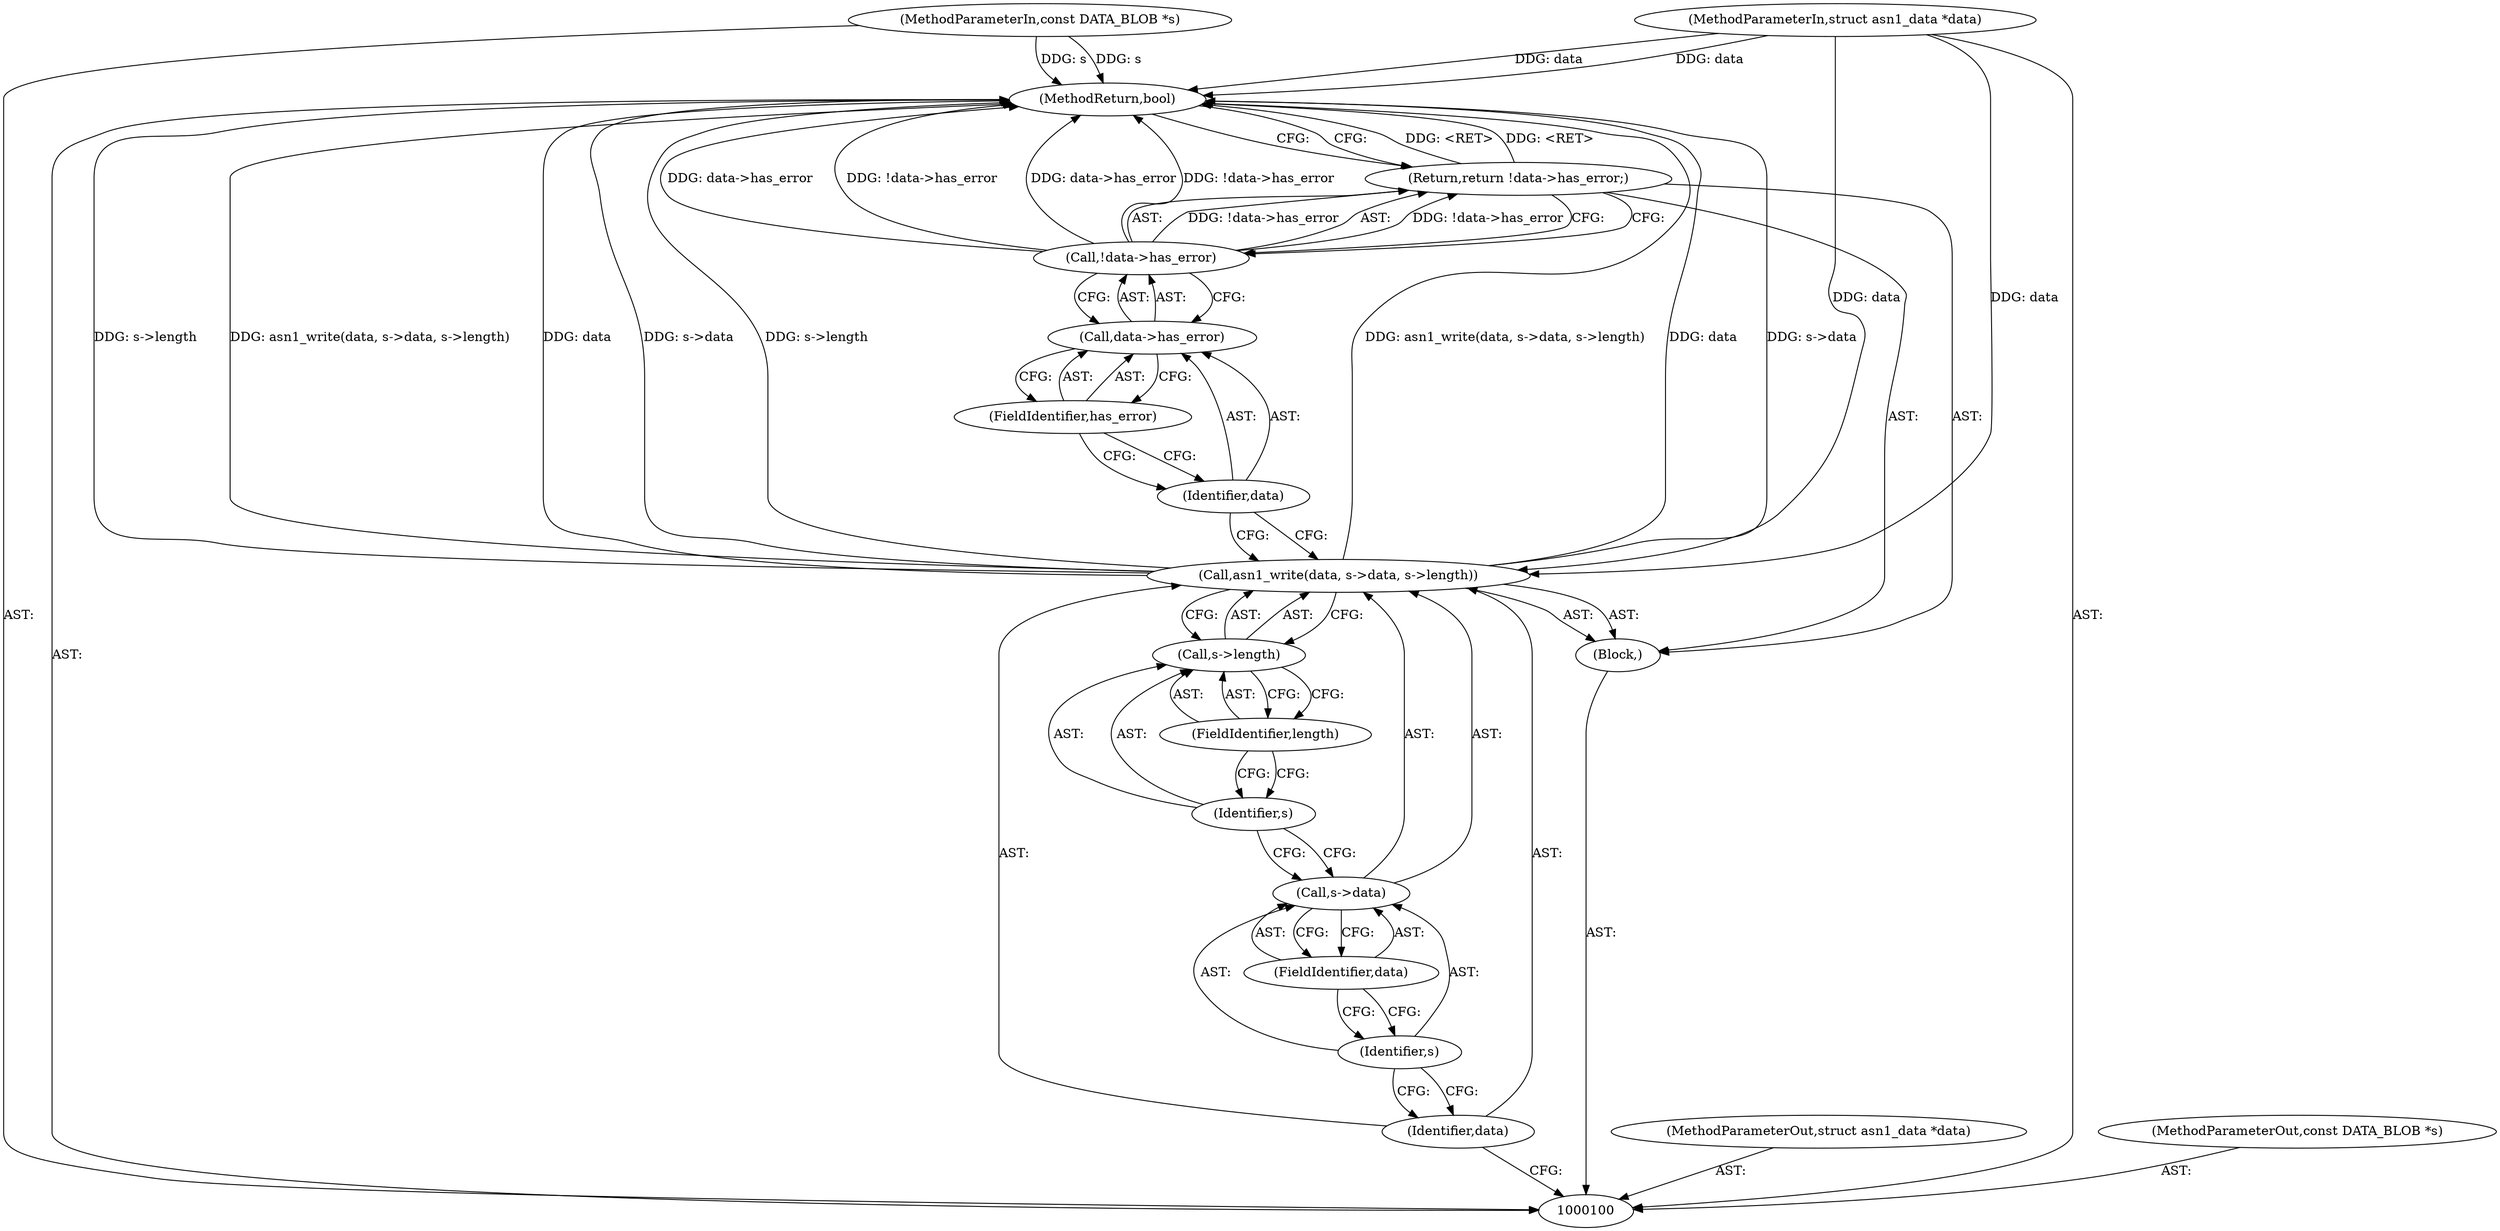 digraph "1_samba_9d989c9dd7a5b92d0c5d65287935471b83b6e884_4" {
"1000117" [label="(MethodReturn,bool)"];
"1000101" [label="(MethodParameterIn,struct asn1_data *data)"];
"1000138" [label="(MethodParameterOut,struct asn1_data *data)"];
"1000102" [label="(MethodParameterIn,const DATA_BLOB *s)"];
"1000139" [label="(MethodParameterOut,const DATA_BLOB *s)"];
"1000103" [label="(Block,)"];
"1000105" [label="(Identifier,data)"];
"1000106" [label="(Call,s->data)"];
"1000107" [label="(Identifier,s)"];
"1000108" [label="(FieldIdentifier,data)"];
"1000109" [label="(Call,s->length)"];
"1000110" [label="(Identifier,s)"];
"1000111" [label="(FieldIdentifier,length)"];
"1000104" [label="(Call,asn1_write(data, s->data, s->length))"];
"1000113" [label="(Call,!data->has_error)"];
"1000114" [label="(Call,data->has_error)"];
"1000115" [label="(Identifier,data)"];
"1000116" [label="(FieldIdentifier,has_error)"];
"1000112" [label="(Return,return !data->has_error;)"];
"1000117" -> "1000100"  [label="AST: "];
"1000117" -> "1000112"  [label="CFG: "];
"1000112" -> "1000117"  [label="DDG: <RET>"];
"1000104" -> "1000117"  [label="DDG: asn1_write(data, s->data, s->length)"];
"1000104" -> "1000117"  [label="DDG: data"];
"1000104" -> "1000117"  [label="DDG: s->data"];
"1000104" -> "1000117"  [label="DDG: s->length"];
"1000113" -> "1000117"  [label="DDG: data->has_error"];
"1000113" -> "1000117"  [label="DDG: !data->has_error"];
"1000102" -> "1000117"  [label="DDG: s"];
"1000101" -> "1000117"  [label="DDG: data"];
"1000101" -> "1000100"  [label="AST: "];
"1000101" -> "1000117"  [label="DDG: data"];
"1000101" -> "1000104"  [label="DDG: data"];
"1000138" -> "1000100"  [label="AST: "];
"1000102" -> "1000100"  [label="AST: "];
"1000102" -> "1000117"  [label="DDG: s"];
"1000139" -> "1000100"  [label="AST: "];
"1000103" -> "1000100"  [label="AST: "];
"1000104" -> "1000103"  [label="AST: "];
"1000112" -> "1000103"  [label="AST: "];
"1000105" -> "1000104"  [label="AST: "];
"1000105" -> "1000100"  [label="CFG: "];
"1000107" -> "1000105"  [label="CFG: "];
"1000106" -> "1000104"  [label="AST: "];
"1000106" -> "1000108"  [label="CFG: "];
"1000107" -> "1000106"  [label="AST: "];
"1000108" -> "1000106"  [label="AST: "];
"1000110" -> "1000106"  [label="CFG: "];
"1000107" -> "1000106"  [label="AST: "];
"1000107" -> "1000105"  [label="CFG: "];
"1000108" -> "1000107"  [label="CFG: "];
"1000108" -> "1000106"  [label="AST: "];
"1000108" -> "1000107"  [label="CFG: "];
"1000106" -> "1000108"  [label="CFG: "];
"1000109" -> "1000104"  [label="AST: "];
"1000109" -> "1000111"  [label="CFG: "];
"1000110" -> "1000109"  [label="AST: "];
"1000111" -> "1000109"  [label="AST: "];
"1000104" -> "1000109"  [label="CFG: "];
"1000110" -> "1000109"  [label="AST: "];
"1000110" -> "1000106"  [label="CFG: "];
"1000111" -> "1000110"  [label="CFG: "];
"1000111" -> "1000109"  [label="AST: "];
"1000111" -> "1000110"  [label="CFG: "];
"1000109" -> "1000111"  [label="CFG: "];
"1000104" -> "1000103"  [label="AST: "];
"1000104" -> "1000109"  [label="CFG: "];
"1000105" -> "1000104"  [label="AST: "];
"1000106" -> "1000104"  [label="AST: "];
"1000109" -> "1000104"  [label="AST: "];
"1000115" -> "1000104"  [label="CFG: "];
"1000104" -> "1000117"  [label="DDG: asn1_write(data, s->data, s->length)"];
"1000104" -> "1000117"  [label="DDG: data"];
"1000104" -> "1000117"  [label="DDG: s->data"];
"1000104" -> "1000117"  [label="DDG: s->length"];
"1000101" -> "1000104"  [label="DDG: data"];
"1000113" -> "1000112"  [label="AST: "];
"1000113" -> "1000114"  [label="CFG: "];
"1000114" -> "1000113"  [label="AST: "];
"1000112" -> "1000113"  [label="CFG: "];
"1000113" -> "1000117"  [label="DDG: data->has_error"];
"1000113" -> "1000117"  [label="DDG: !data->has_error"];
"1000113" -> "1000112"  [label="DDG: !data->has_error"];
"1000114" -> "1000113"  [label="AST: "];
"1000114" -> "1000116"  [label="CFG: "];
"1000115" -> "1000114"  [label="AST: "];
"1000116" -> "1000114"  [label="AST: "];
"1000113" -> "1000114"  [label="CFG: "];
"1000115" -> "1000114"  [label="AST: "];
"1000115" -> "1000104"  [label="CFG: "];
"1000116" -> "1000115"  [label="CFG: "];
"1000116" -> "1000114"  [label="AST: "];
"1000116" -> "1000115"  [label="CFG: "];
"1000114" -> "1000116"  [label="CFG: "];
"1000112" -> "1000103"  [label="AST: "];
"1000112" -> "1000113"  [label="CFG: "];
"1000113" -> "1000112"  [label="AST: "];
"1000117" -> "1000112"  [label="CFG: "];
"1000112" -> "1000117"  [label="DDG: <RET>"];
"1000113" -> "1000112"  [label="DDG: !data->has_error"];
}
